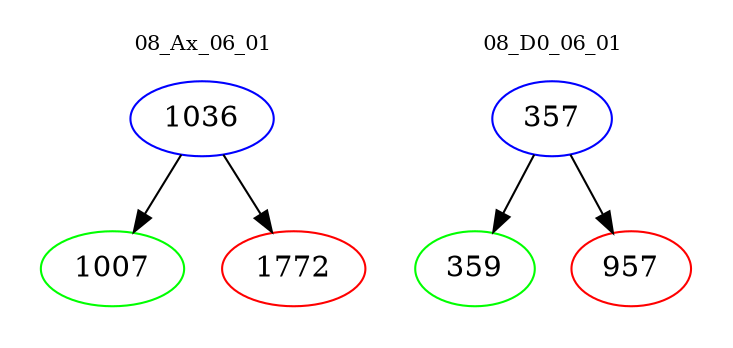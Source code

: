 digraph{
subgraph cluster_0 {
color = white
label = "08_Ax_06_01";
fontsize=10;
T0_1036 [label="1036", color="blue"]
T0_1036 -> T0_1007 [color="black"]
T0_1007 [label="1007", color="green"]
T0_1036 -> T0_1772 [color="black"]
T0_1772 [label="1772", color="red"]
}
subgraph cluster_1 {
color = white
label = "08_D0_06_01";
fontsize=10;
T1_357 [label="357", color="blue"]
T1_357 -> T1_359 [color="black"]
T1_359 [label="359", color="green"]
T1_357 -> T1_957 [color="black"]
T1_957 [label="957", color="red"]
}
}
